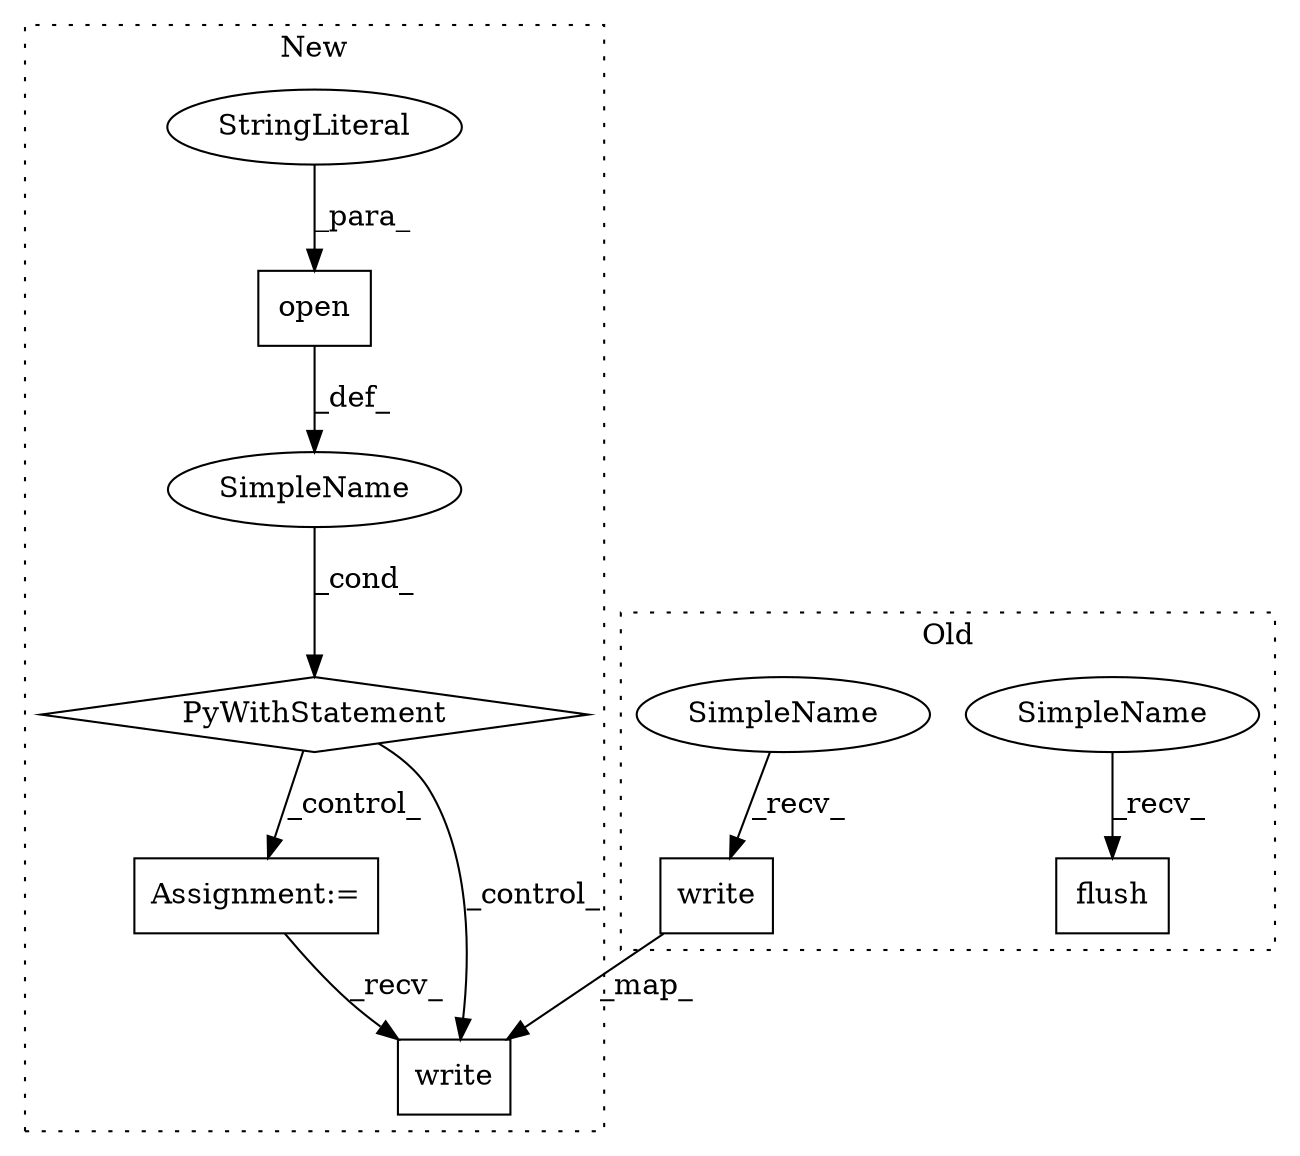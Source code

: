 digraph G {
subgraph cluster0 {
1 [label="flush" a="32" s="1211" l="7" shape="box"];
7 [label="write" a="32" s="1173,1193" l="6,1" shape="box"];
9 [label="SimpleName" a="42" s="1202" l="8" shape="ellipse"];
10 [label="SimpleName" a="42" s="1164" l="8" shape="ellipse"];
label = "Old";
style="dotted";
}
subgraph cluster1 {
2 [label="open" a="32" s="1270,1292" l="5,1" shape="box"];
3 [label="StringLiteral" a="45" s="1289" l="3" shape="ellipse"];
4 [label="PyWithStatement" a="104" s="1260,1293" l="10,2" shape="diamond"];
5 [label="SimpleName" a="42" s="" l="" shape="ellipse"];
6 [label="Assignment:=" a="7" s="1312" l="1" shape="box"];
8 [label="write" a="32" s="1327,1347" l="6,1" shape="box"];
label = "New";
style="dotted";
}
2 -> 5 [label="_def_"];
3 -> 2 [label="_para_"];
4 -> 6 [label="_control_"];
4 -> 8 [label="_control_"];
5 -> 4 [label="_cond_"];
6 -> 8 [label="_recv_"];
7 -> 8 [label="_map_"];
9 -> 1 [label="_recv_"];
10 -> 7 [label="_recv_"];
}